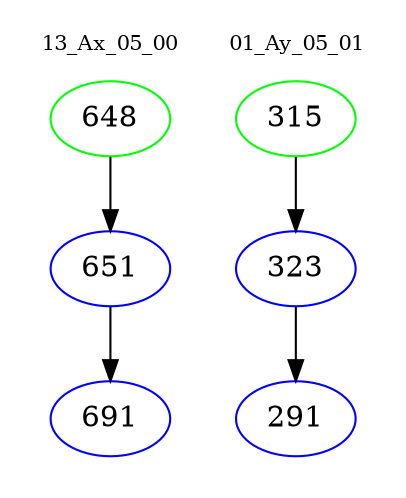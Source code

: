 digraph{
subgraph cluster_0 {
color = white
label = "13_Ax_05_00";
fontsize=10;
T0_648 [label="648", color="green"]
T0_648 -> T0_651 [color="black"]
T0_651 [label="651", color="blue"]
T0_651 -> T0_691 [color="black"]
T0_691 [label="691", color="blue"]
}
subgraph cluster_1 {
color = white
label = "01_Ay_05_01";
fontsize=10;
T1_315 [label="315", color="green"]
T1_315 -> T1_323 [color="black"]
T1_323 [label="323", color="blue"]
T1_323 -> T1_291 [color="black"]
T1_291 [label="291", color="blue"]
}
}
